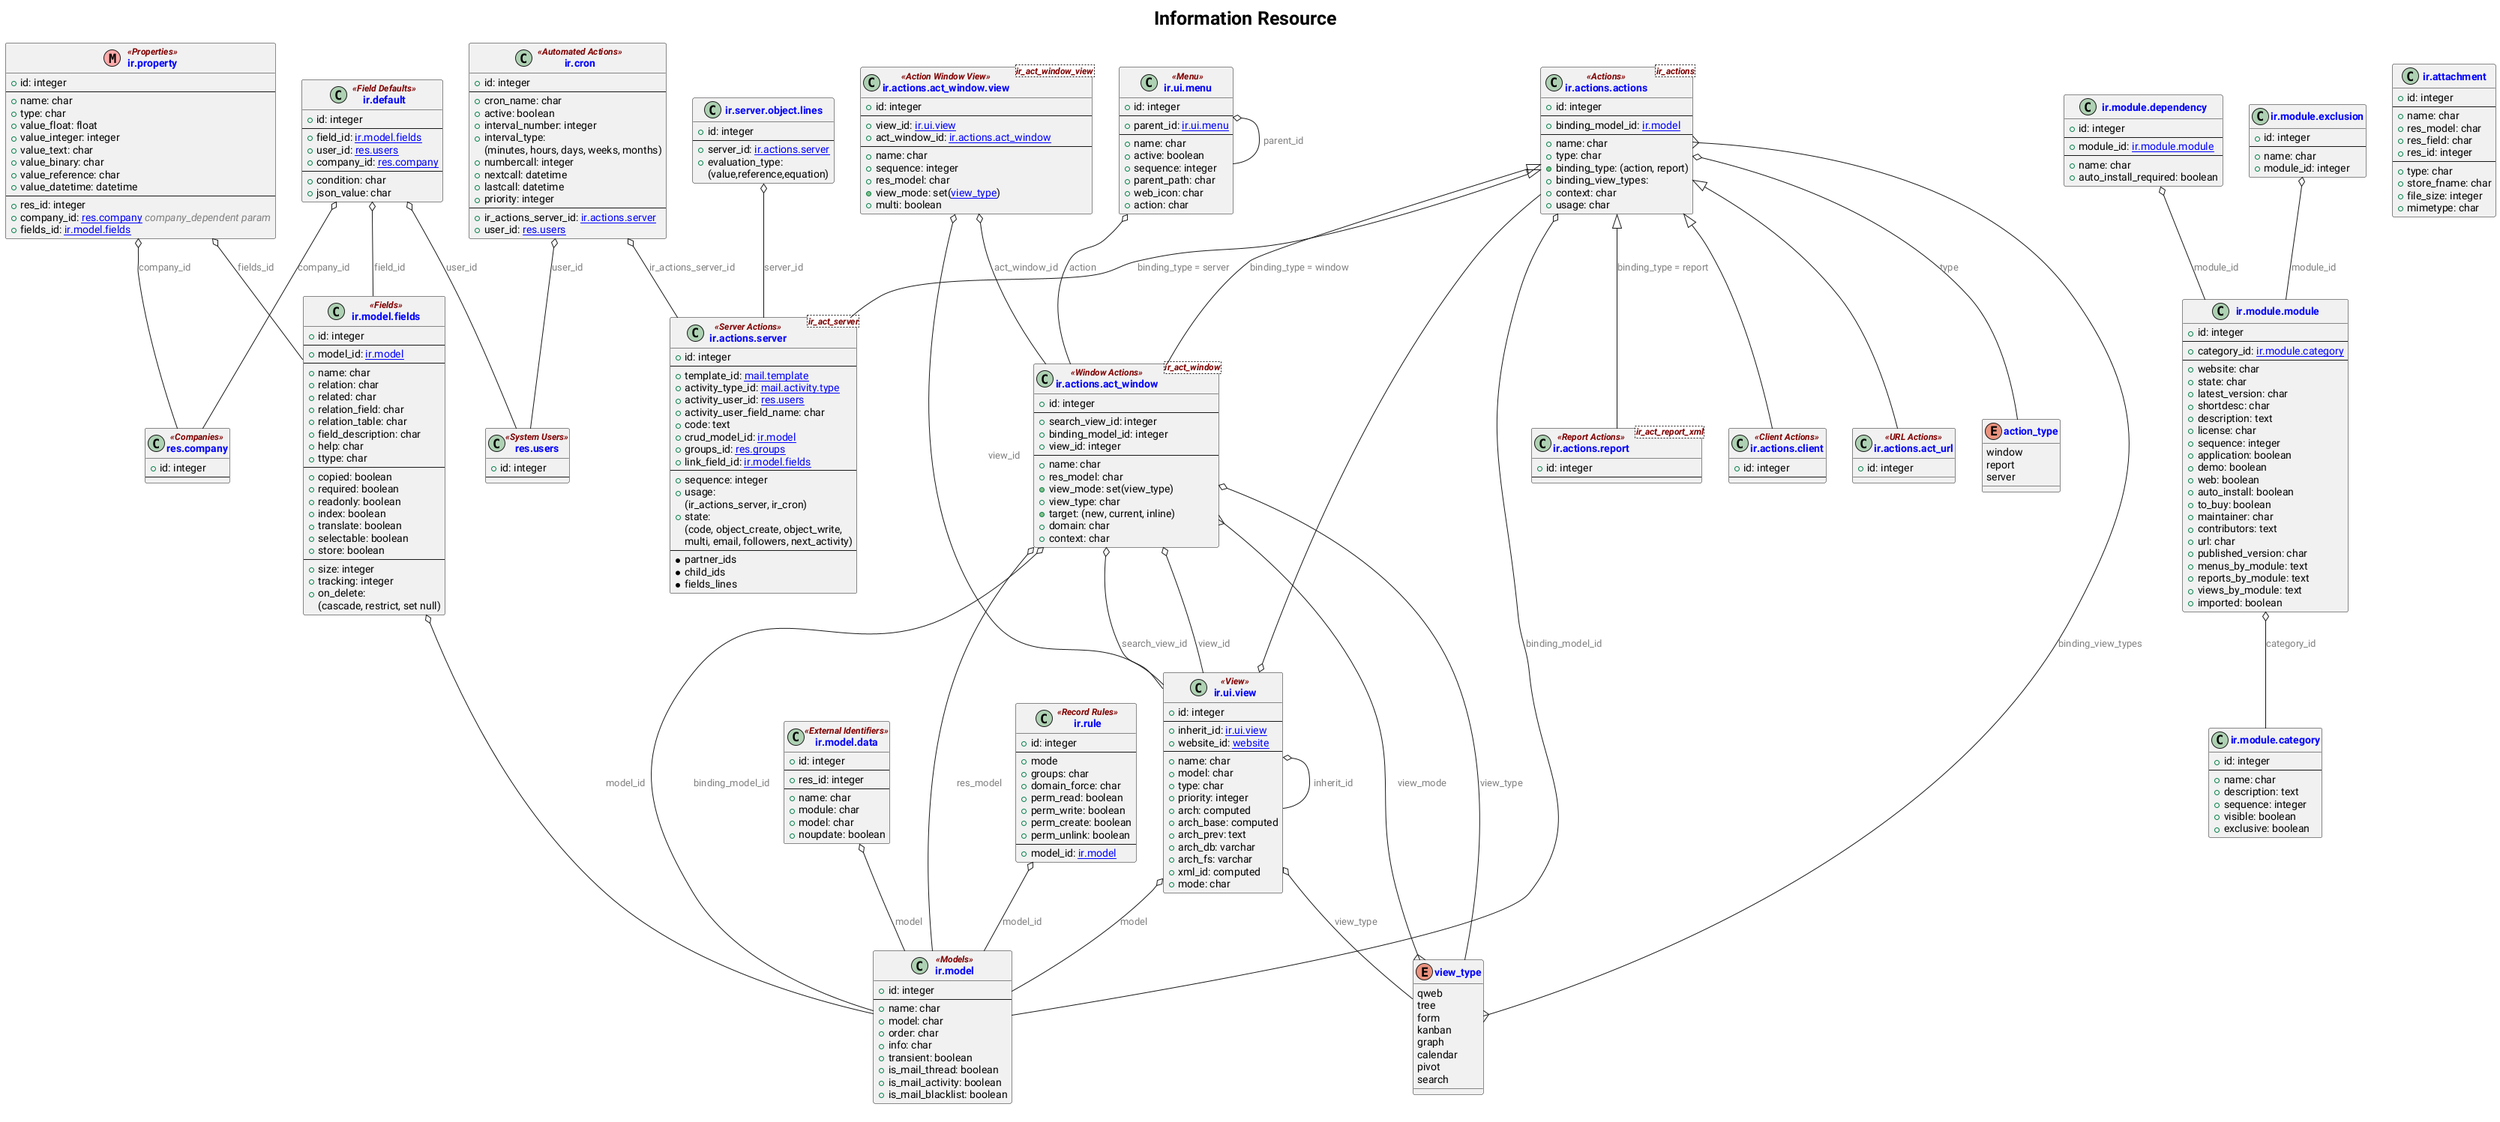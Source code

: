 @startuml
set separator none

!define comment(comment) <color:gray><i>Comment</i></color>
!define custom(value) <color:red>value</color>
!define computed(value) <color:green>value</color>
!define related(value) <color:purple>value</color>
!define descr(value) <color:gray><i>value</i></color>

skinparam defaultFontName "Roboto"

skinparam TitleFontName "Roboto"
skinparam TitleFontSize 25

skinparam FooterFontSize 10
skinparam FooterFontName "Roboto"
skinparam FooterFontColor "Red"

skinparam ArrowFontName "Roboto"
skinparam ArrowFontColor Grey

skinparam ClassStereotypeFontColor Maroon
skinparam ClassStereotypeFontStyle Bold, Italic
skinparam ClassFontColor Blue
skinparam ClassFontStyle Bold

'skinparam SameClassWidth True

' categories: security, orm, modules,server actions, views

title Information Resource
footer Odoo v17

class ir.rule <<Record Rules>> {
    +id: integer
    --
    +mode
    +groups: char
    +domain_force: char
    +perm_read: boolean
    +perm_write: boolean
    +perm_create: boolean
    +perm_unlink: boolean
    --
    +model_id: [[ir.model]]
}

class ir.property <<Properties>> << (M,#FFAAAA) >> {
    +id: integer
    --
    +name: char
    +type: char
    +value_float: float
    +value_integer: integer
    +value_text: char
    +value_binary: char
    +value_reference: char
    +value_datetime: datetime
    --
    +res_id: integer
    +company_id: [[res.company]] descr(company_dependent param)
    +fields_id: [[ir.model.fields]]
}

class ir.default <<Field Defaults>> {
     +id: integer
     --
     +field_id: [[ir.model.fields]]
     +user_id: [[res.users]]
     +company_id: [[res.company]]
     --
     +condition: char
     +json_value: char
}

class ir.model.data <<External Identifiers>> {
    +id: integer
    --
    +res_id: integer
    --
    +name: char
    +module: char
    +model: char
    +noupdate: boolean
}

class ir.model <<Models>>{
    +id: integer
    --
    +name: char
    +model: char
    +order: char
    +info: char
    +transient: boolean
    +is_mail_thread: boolean
    +is_mail_activity: boolean
    +is_mail_blacklist: boolean
}

class ir.model.fields <<Fields>> {
    +id: integer
    --
    +model_id: [[ir.model]]
    --
    +name: char
    +relation: char
    +related: char
    +relation_field: char
    +relation_table: char
    +field_description: char
    +help: char
    +ttype: char
    --
    +copied: boolean
    +required: boolean
    +readonly: boolean
    +index: boolean
    +translate: boolean
    +selectable: boolean
    +store: boolean
    --
    +size: integer
    +tracking: integer
    +on_delete:
    (cascade, restrict, set null)
}

class ir.ui.view <<View>>{
    +id: integer
    --
    +inherit_id: [[ir.ui.view]]
    +website_id: [[website]]
    --
    +name: char
    +model: char
    +type: char
    +priority: integer
    +arch: computed
    +arch_base: computed
    +arch_prev: text
    +arch_db: varchar
    +arch_fs: varchar
    +xml_id: computed
    +mode: char
}

class ir.ui.menu <<Menu>>{
    +id: integer
    --
    +parent_id: [[ir.ui.menu]]
    --
    +name: char
    +active: boolean
    +sequence: integer
    +parent_path: char
    +web_icon: char
    +action: char
}

class ir.actions.actions<ir_actions> <<Actions>>{
    +id: integer
    --
    +binding_model_id: [[ir.model]]
    --
    +name: char
    +type: char
    +binding_type: (action, report)
    +binding_view_types:
    +context: char
    +usage: char
}

class ir.actions.act_window<ir_act_window> <<Window Actions>>{
    +id: integer
    --
    +search_view_id: integer
    +binding_model_id: integer
    +view_id: integer
    --
    +name: char
    +res_model: char
    +view_mode: set(view_type)
    +view_type: char
    +target: (new, current, inline)
    +domain: char
    +context: char
}

class ir.actions.act_window.view<ir_act_window_view> <<Action Window View>>{
    +id: integer
    --
    +view_id: [[ir.ui.view]]
    +act_window_id: [[ir.actions.act_window]]
    --
    +name: char
    +sequence: integer
    +res_model: char
    +view_mode: set([[view_type]])
    +multi: boolean
}

class ir.actions.server<ir_act_server> <<Server Actions>>{
    +id: integer
    --
    +template_id: [[mail.template]]
    +activity_type_id: [[mail.activity.type]]
    +activity_user_id: [[res.users]]
    +activity_user_field_name: char
    +code: text
    +crud_model_id: [[ir.model]]
    +groups_id: [[res.groups]]
    +link_field_id: [[ir.model.fields]]
    --
    +sequence: integer
    +usage:
    (ir_actions_server, ir_cron)
    +state:
    (code, object_create, object_write,
    multi, email, followers, next_activity)
    --
    *partner_ids
    *child_ids
    *fields_lines
}

class ir.server.object.lines {
    +id: integer
    --
    +server_id: [[ir.actions.server]]
    +evaluation_type:
    (value,reference,equation)
}

class ir.actions.report<ir_act_report_xml> <<Report Actions>>{
    +id: integer
    --
}

class ir.actions.client <<Client Actions>>{
    +id: integer
    --
}

class ir.actions.act_url <<URL Actions>>{
    +id: integer
}

class ir.cron <<Automated Actions>>{
    +id: integer
    --
    +cron_name: char
    +active: boolean
    +interval_number: integer
    +interval_type:
    (minutes, hours, days, weeks, months)
    +numbercall: integer
    +nextcall: datetime
    +lastcall: datetime
    +priority: integer
    --
    +ir_actions_server_id: [[ir.actions.server]]
    +user_id: [[res.users]]
}

class ir.module.module{
    +id: integer
    --
    +category_id: [[ir.module.category]]
    --
    +website: char
    +state: char
    +latest_version: char
    +shortdesc: char
    +description: text
    +license: char
    +sequence: integer
    +application: boolean
    +demo: boolean
    +web: boolean
    +auto_install: boolean
    +to_buy: boolean
    +maintainer: char
    +contributors: text
    +url: char
    +published_version: char
    +menus_by_module: text
    +reports_by_module: text
    +views_by_module: text
    +imported: boolean
}

class ir.module.category{
    +id: integer
    --
    +name: char
    +description: text
    +sequence: integer
    +visible: boolean
    +exclusive: boolean
}

class ir.module.dependency{
    +id: integer
    --
    +module_id: [[ir.module.module]]
    --
    +name: char
    +auto_install_required: boolean
}

class ir.module.exclusion{
    +id: integer
    --
    +name: char
    +module_id: integer
}

class ir.attachment{
    +id: integer
    --
    +name: char
    +res_model: char
    +res_field: char
    +res_id: integer
    --
    +type: char
    +store_fname: char
    +file_size: integer
    +mimetype: char
}

class res.company <<Companies>>{
    +id: integer
    --
}

class res.users <<System Users>>{
     +id: integer
     --
}

enum view_type {
  qweb
  tree
  form
  kanban
  graph
  calendar
  pivot
  search
}

enum action_type {
  window
  report
  server
}

ir.model.data o-- ir.model: model

ir.default o-- ir.model.fields: field_id
ir.default o-- res.company: company_id
ir.default o-- res.users: user_id

ir.ui.view o-- ir.actions.actions
ir.ui.view o-- ir.ui.view: inherit_id
ir.ui.view o-- ir.model: model
ir.ui.view o-- view_type: view_type

ir.ui.menu o-- ir.ui.menu: parent_id
ir.ui.menu o-- ir.actions.act_window: action

ir.actions.act_window o-- ir.model: binding_model_id
ir.actions.act_window o-- ir.ui.view: view_id
ir.actions.act_window o-- ir.ui.view: search_view_id
ir.actions.act_window o-- ir.model: res_model
ir.actions.act_window o-- view_type: view_type
ir.actions.act_window }--{ view_type: view_mode

ir.model.fields o-- ir.model: model_id

ir.actions.actions <|-- ir.actions.act_window: binding_type = window
ir.actions.actions <|-- ir.actions.report: binding_type = report
ir.actions.actions <|-- ir.actions.server: binding_type = server
ir.actions.actions <|-- ir.actions.client
ir.actions.actions <|-- ir.actions.act_url
ir.actions.actions }--{ view_type: binding_view_types
ir.actions.actions o-- action_type: type
ir.actions.actions o-- ir.model: binding_model_id

ir.actions.act_window.view o-- ir.actions.act_window: act_window_id
ir.actions.act_window.view o-- ir.ui.view: view_id

ir.rule o-- ir.model: model_id

ir.property o-- ir.model.fields: fields_id
ir.property o-- res.company: company_id

ir.cron o-- ir.actions.server: ir_actions_server_id
ir.cron o-- res.users: user_id

ir.module.module o-- ir.module.category: category_id
ir.module.dependency o-- ir.module.module: module_id
ir.module.exclusion o-- ir.module.module: module_id

ir.server.object.lines o-- ir.actions.server: server_id

@enduml
